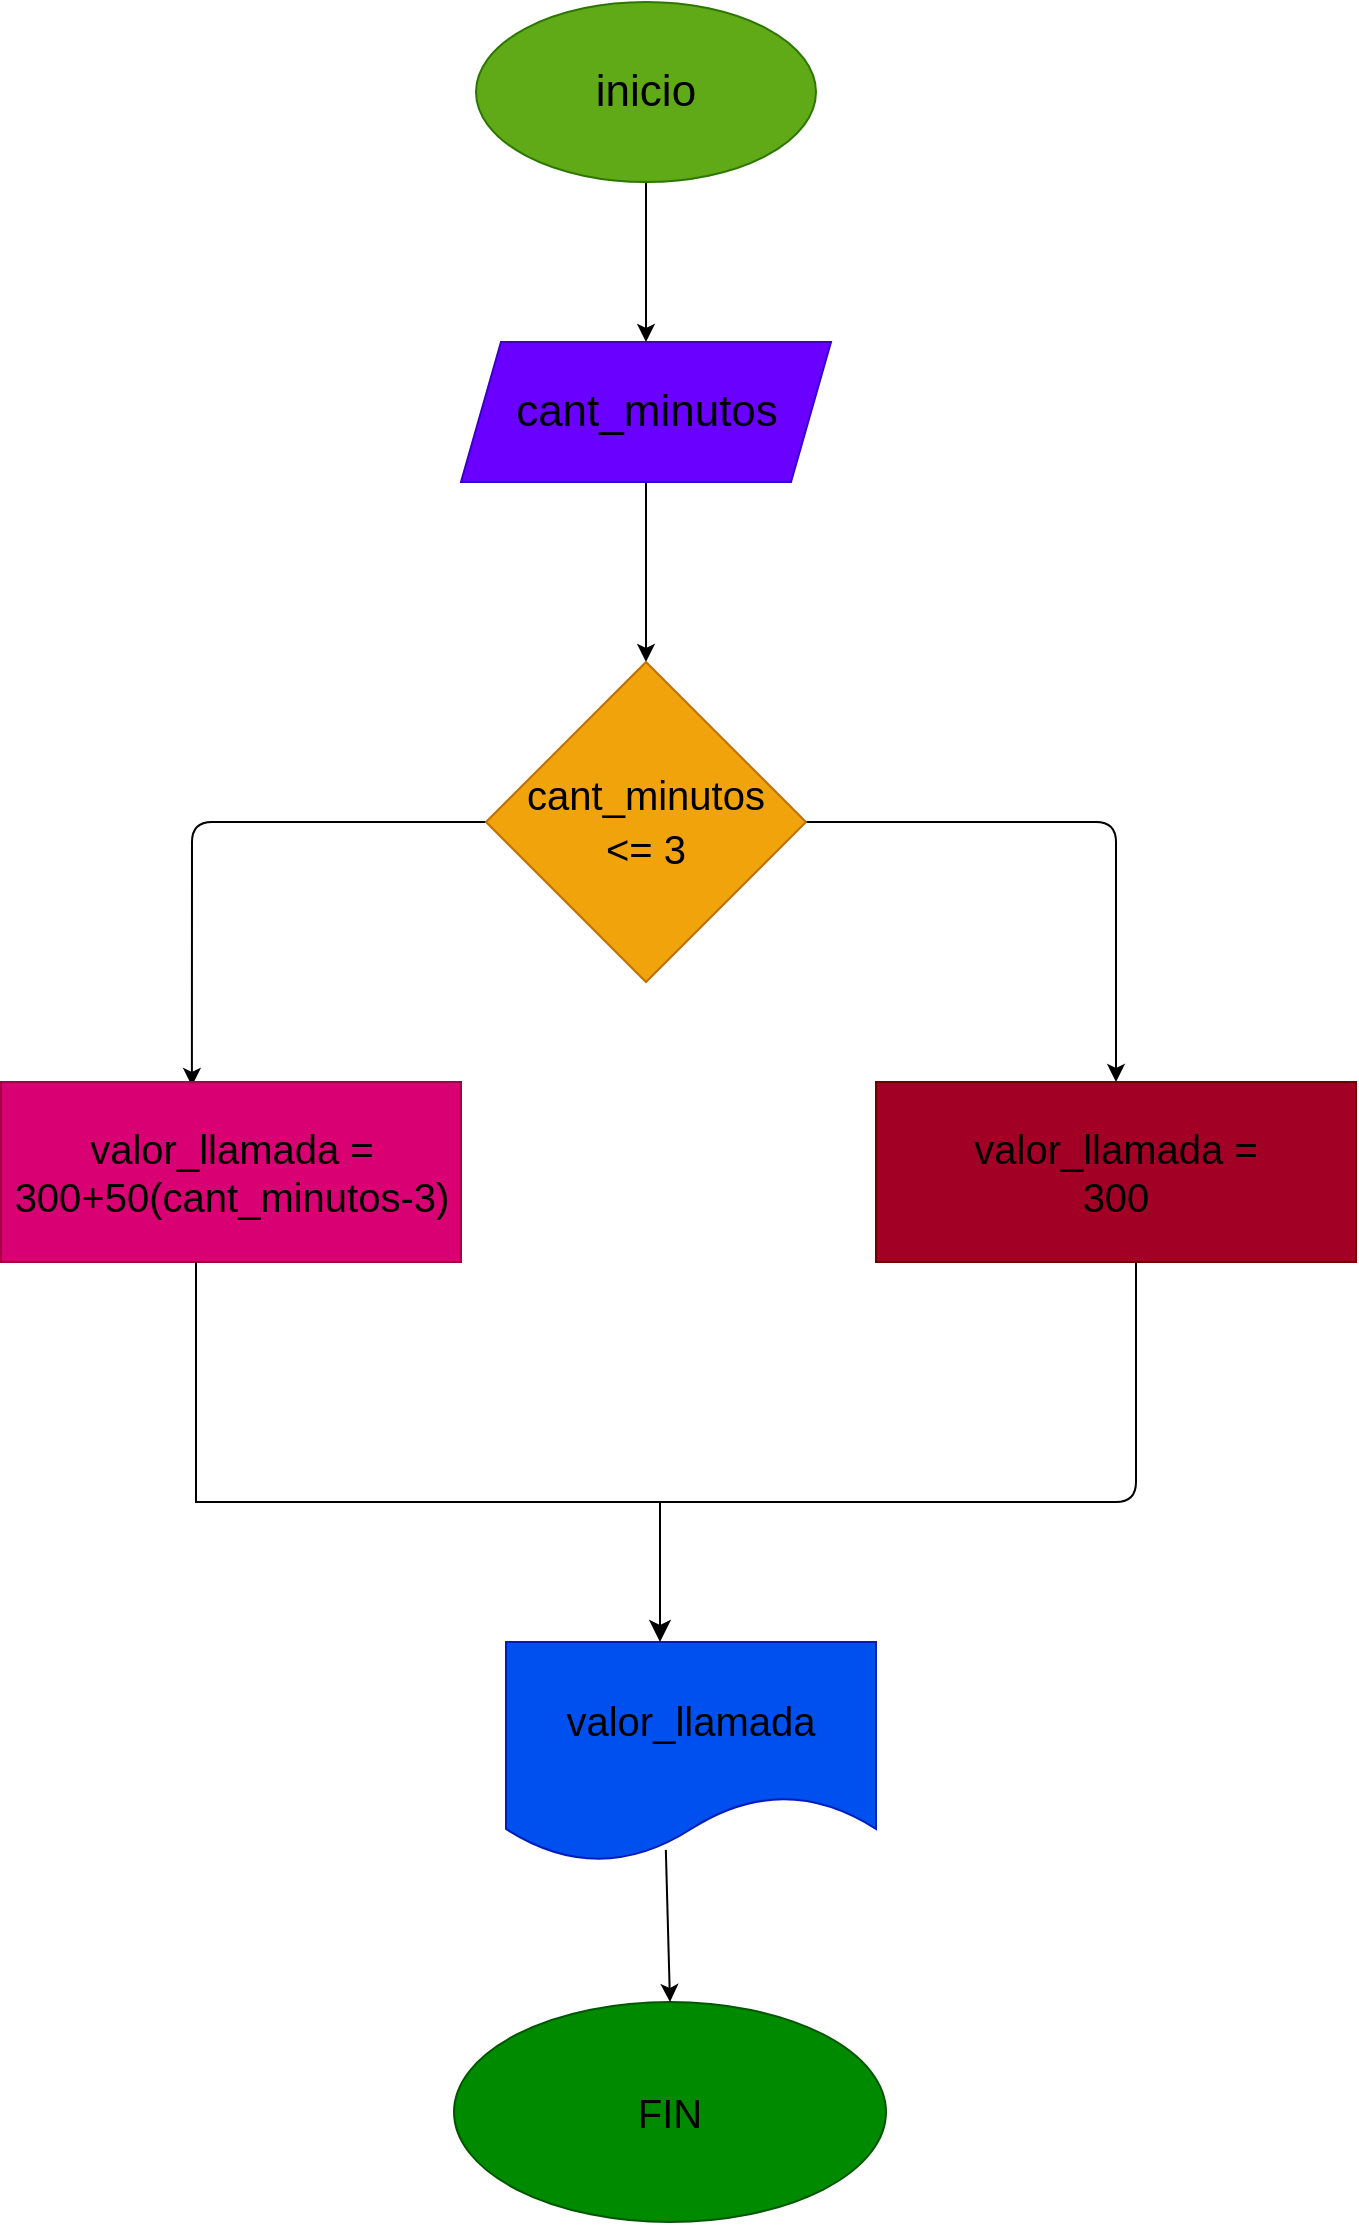 <mxfile>
    <diagram id="voHRZJIusvVOdyAhk5eW" name="Página-1">
        <mxGraphModel dx="1280" dy="457" grid="1" gridSize="10" guides="1" tooltips="1" connect="1" arrows="1" fold="1" page="1" pageScale="1" pageWidth="827" pageHeight="1169" math="0" shadow="0">
            <root>
                <mxCell id="0"/>
                <mxCell id="1" parent="0"/>
                <mxCell id="11" style="edgeStyle=none;html=1;fontSize=20;" edge="1" parent="1" source="2" target="3">
                    <mxGeometry relative="1" as="geometry"/>
                </mxCell>
                <mxCell id="2" value="&lt;font color=&quot;#000000&quot; style=&quot;font-size: 22px;&quot;&gt;inicio&lt;/font&gt;" style="ellipse;whiteSpace=wrap;html=1;fillColor=#60a917;fontColor=#ffffff;strokeColor=#2D7600;" vertex="1" parent="1">
                    <mxGeometry x="310" y="10" width="170" height="90" as="geometry"/>
                </mxCell>
                <mxCell id="12" style="edgeStyle=none;html=1;fontSize=20;" edge="1" parent="1" source="3" target="4">
                    <mxGeometry relative="1" as="geometry"/>
                </mxCell>
                <mxCell id="3" value="&lt;font color=&quot;#000000&quot;&gt;cant_minutos&lt;/font&gt;" style="shape=parallelogram;perimeter=parallelogramPerimeter;whiteSpace=wrap;html=1;fixedSize=1;fontSize=22;fillColor=#6a00ff;fontColor=#ffffff;strokeColor=#3700CC;" vertex="1" parent="1">
                    <mxGeometry x="302.5" y="180" width="185" height="70" as="geometry"/>
                </mxCell>
                <mxCell id="13" style="edgeStyle=none;html=1;entryX=0.415;entryY=0.022;entryDx=0;entryDy=0;entryPerimeter=0;fontSize=20;" edge="1" parent="1" source="4" target="7">
                    <mxGeometry relative="1" as="geometry">
                        <Array as="points">
                            <mxPoint x="168" y="420"/>
                        </Array>
                    </mxGeometry>
                </mxCell>
                <mxCell id="14" style="edgeStyle=none;html=1;entryX=0.5;entryY=0;entryDx=0;entryDy=0;fontSize=20;" edge="1" parent="1" source="4" target="8">
                    <mxGeometry relative="1" as="geometry">
                        <Array as="points">
                            <mxPoint x="630" y="420"/>
                        </Array>
                    </mxGeometry>
                </mxCell>
                <mxCell id="4" value="&lt;font color=&quot;#000000&quot; style=&quot;font-size: 20px;&quot;&gt;cant_minutos&lt;br&gt;&amp;lt;= 3&lt;/font&gt;" style="rhombus;whiteSpace=wrap;html=1;fontSize=22;fillColor=#f0a30a;fontColor=#000000;strokeColor=#BD7000;" vertex="1" parent="1">
                    <mxGeometry x="315" y="340" width="160" height="160" as="geometry"/>
                </mxCell>
                <mxCell id="7" value="&lt;font color=&quot;#000000&quot;&gt;valor_llamada = &lt;br&gt;300+50(cant_minutos-3)&lt;/font&gt;" style="rounded=0;whiteSpace=wrap;html=1;fontSize=20;fillColor=#d80073;fontColor=#ffffff;strokeColor=#A50040;" vertex="1" parent="1">
                    <mxGeometry x="72.5" y="550" width="230" height="90" as="geometry"/>
                </mxCell>
                <mxCell id="8" value="&lt;font color=&quot;#000000&quot;&gt;valor_llamada =&lt;br&gt;300&lt;/font&gt;" style="rounded=0;whiteSpace=wrap;html=1;fontSize=20;fillColor=#a20025;fontColor=#ffffff;strokeColor=#6F0000;" vertex="1" parent="1">
                    <mxGeometry x="510" y="550" width="240" height="90" as="geometry"/>
                </mxCell>
                <mxCell id="9" value="&lt;font color=&quot;#000000&quot;&gt;valor_llamada&lt;/font&gt;" style="shape=document;whiteSpace=wrap;html=1;boundedLbl=1;fontSize=20;fillColor=#0050ef;fontColor=#ffffff;strokeColor=#001DBC;" vertex="1" parent="1">
                    <mxGeometry x="325" y="830" width="185" height="110" as="geometry"/>
                </mxCell>
                <mxCell id="10" value="&lt;font color=&quot;#030303&quot;&gt;FIN&lt;/font&gt;" style="ellipse;whiteSpace=wrap;html=1;fontSize=20;fillColor=#008a00;fontColor=#ffffff;strokeColor=#005700;" vertex="1" parent="1">
                    <mxGeometry x="299" y="1010" width="216" height="110" as="geometry"/>
                </mxCell>
                <mxCell id="18" value="" style="edgeStyle=orthogonalEdgeStyle;endArrow=classic;html=1;rounded=0;endSize=8;startSize=8;fontSize=20;elbow=vertical;" edge="1" parent="1">
                    <mxGeometry width="50" height="50" relative="1" as="geometry">
                        <mxPoint x="170" y="640" as="sourcePoint"/>
                        <mxPoint x="402" y="830" as="targetPoint"/>
                        <Array as="points">
                            <mxPoint x="170" y="760"/>
                            <mxPoint x="402" y="760"/>
                        </Array>
                    </mxGeometry>
                </mxCell>
                <mxCell id="19" value="" style="endArrow=none;html=1;fontSize=20;elbow=vertical;" edge="1" parent="1">
                    <mxGeometry width="50" height="50" relative="1" as="geometry">
                        <mxPoint x="400" y="760" as="sourcePoint"/>
                        <mxPoint x="640" y="640" as="targetPoint"/>
                        <Array as="points">
                            <mxPoint x="530" y="760"/>
                            <mxPoint x="640" y="760"/>
                        </Array>
                    </mxGeometry>
                </mxCell>
                <mxCell id="20" value="" style="endArrow=classic;html=1;fontSize=20;elbow=vertical;entryX=0.5;entryY=0;entryDx=0;entryDy=0;exitX=0.432;exitY=0.945;exitDx=0;exitDy=0;exitPerimeter=0;" edge="1" parent="1" source="9" target="10">
                    <mxGeometry width="50" height="50" relative="1" as="geometry">
                        <mxPoint x="380" y="930" as="sourcePoint"/>
                        <mxPoint x="430" y="880" as="targetPoint"/>
                    </mxGeometry>
                </mxCell>
            </root>
        </mxGraphModel>
    </diagram>
</mxfile>